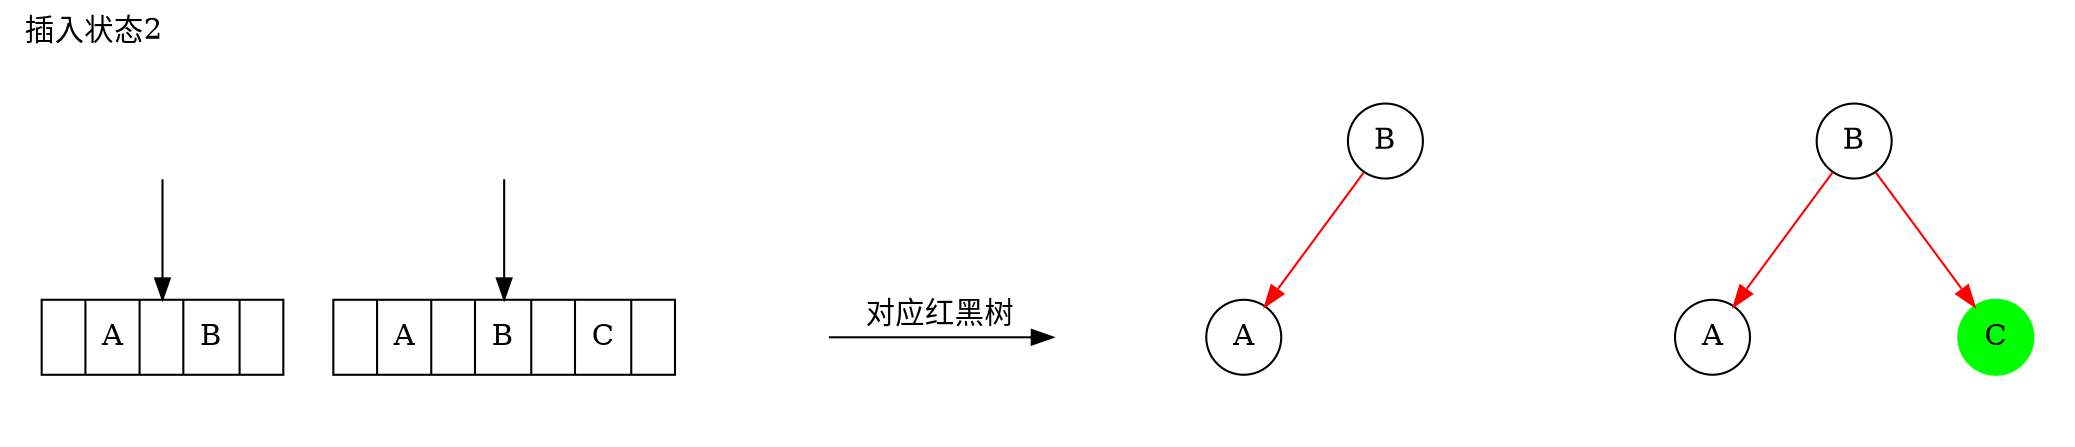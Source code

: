 digraph g{
label="插入状态2";
labeljust=l;
labelloc=t;

subgraph cluster_1{
label="";
node[shape=record];
penwidth=0;
n1_0[style=invis];
n1_1[label="<f1> | A | <f2> | B | <f3>"];
n1_0->n1_1;
}

subgraph cluster_2{
label="";
node[shape=record];
penwidth=0;
n2_0[style=invis];
n2_1[label="<f1> | A | <f2> | B | <f3> | C | <f4>"];
n2_0->n2_1;
}


subgraph cluster_t{
label="";
node[shape=circle];
penwidth=0;
t_0[style=invis];
t_1[style=invis];
t_2[style=invis];
t_0->t_1[style=invis];
t_0->t_2[style=invis];
t_1->t_2[label="对应红黑树", constraint=false, minlen=3];
//t_0[style=invis];
//t_1[label="", shape=triangle, orientation=-90, style=filled, color=green, height=0.4];
//t_0->t_1[style=invis];
}


subgraph cluster_3{
label="";
node[shape=circle];
penwidth=0;
n3_0[label=B];
n3_1[label=A];
v3_1[style=invis];
n3_2[style=invis];

n3_0->n3_1[color="red"];
n3_0->v3_1[style=invis];
n3_0->n3_2[style=invis];
}

subgraph cluster_4{
label="";
node[shape=circle];
penwidth=0;
n4_0[label=B];
n4_1[label=A];
v4_1[style=invis];
n4_2[label=C, style=filled, color=green];
n4_0->n4_1[color="red"];
n4_0->v4_1[style=invis];
n4_0->n4_2[color="red"];
}

}
